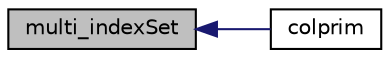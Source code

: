 digraph "multi_indexSet"
{
  edge [fontname="Helvetica",fontsize="10",labelfontname="Helvetica",labelfontsize="10"];
  node [fontname="Helvetica",fontsize="10",shape=record];
  rankdir="LR";
  Node229 [label="multi_indexSet",height=0.2,width=0.4,color="black", fillcolor="grey75", style="filled", fontcolor="black"];
  Node229 -> Node230 [dir="back",color="midnightblue",fontsize="10",style="solid",fontname="Helvetica"];
  Node230 [label="colprim",height=0.2,width=0.4,color="black", fillcolor="white", style="filled",URL="$d0/d95/build_2include_2omc_2lpsolve_2lp__price_8h.html#af6f756e9deca97e5abba8d5ca96292f8"];
}
